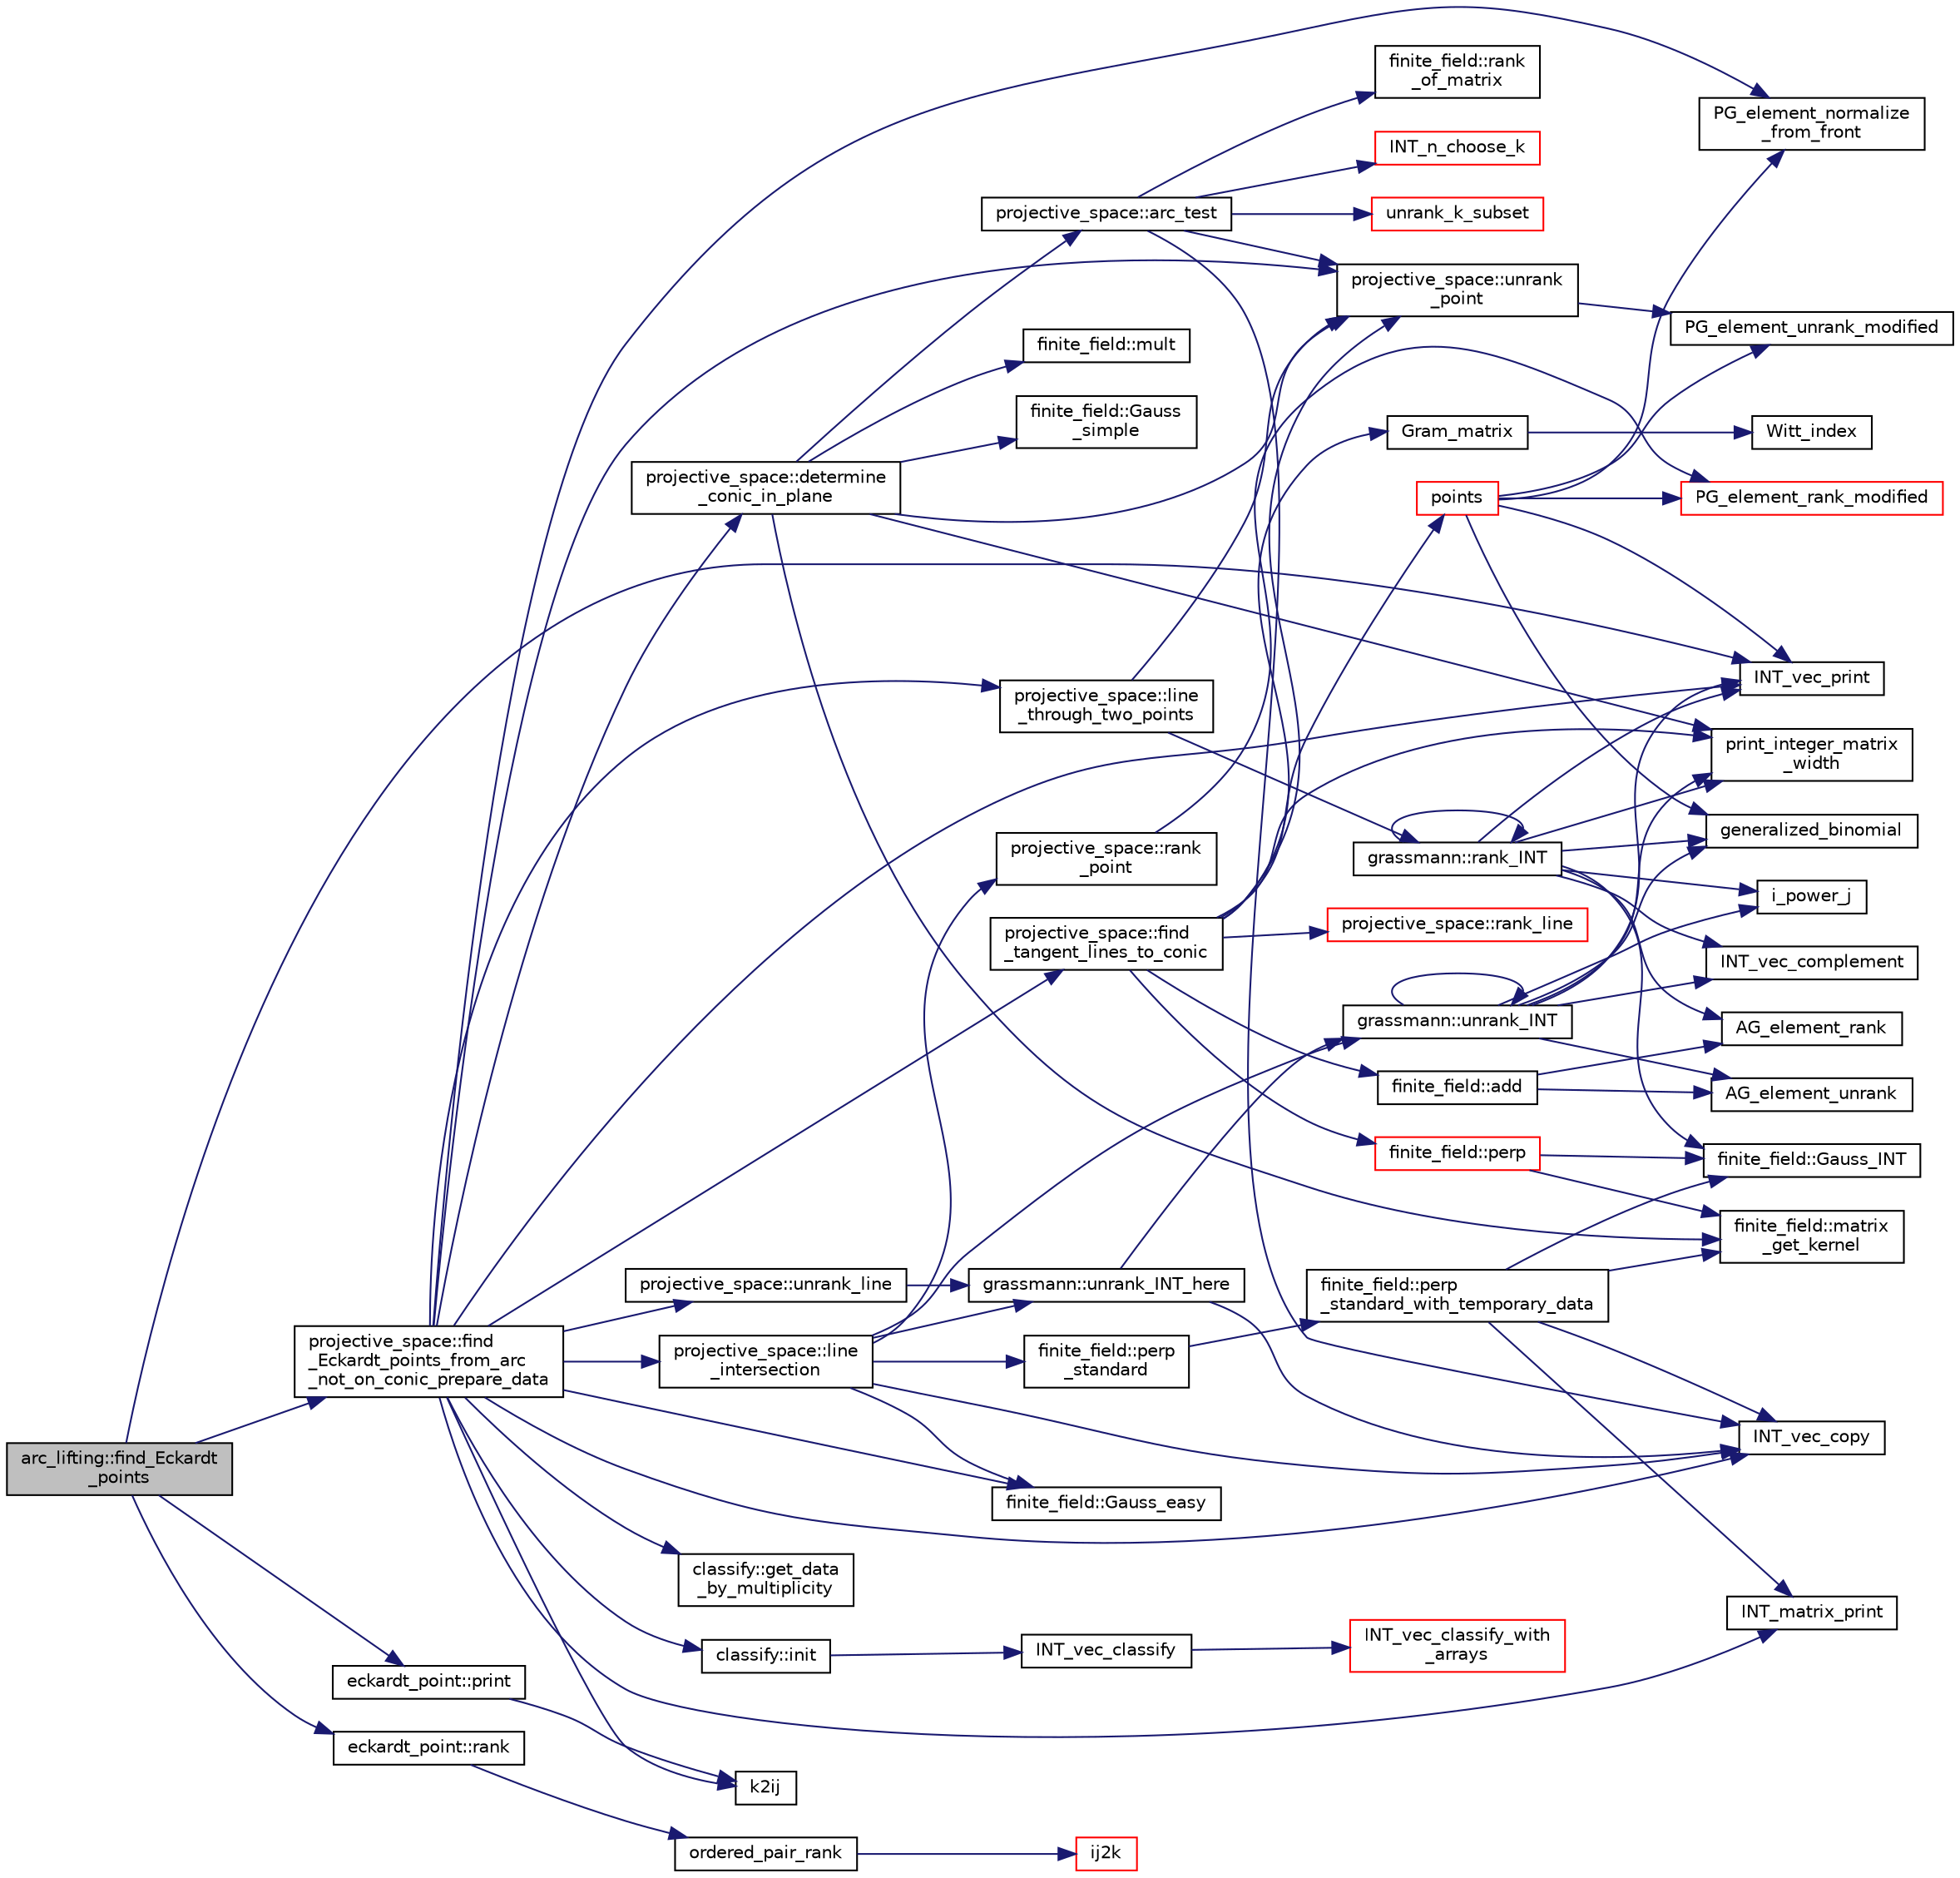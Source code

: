 digraph "arc_lifting::find_Eckardt_points"
{
  edge [fontname="Helvetica",fontsize="10",labelfontname="Helvetica",labelfontsize="10"];
  node [fontname="Helvetica",fontsize="10",shape=record];
  rankdir="LR";
  Node445 [label="arc_lifting::find_Eckardt\l_points",height=0.2,width=0.4,color="black", fillcolor="grey75", style="filled", fontcolor="black"];
  Node445 -> Node446 [color="midnightblue",fontsize="10",style="solid",fontname="Helvetica"];
  Node446 [label="projective_space::find\l_Eckardt_points_from_arc\l_not_on_conic_prepare_data",height=0.2,width=0.4,color="black", fillcolor="white", style="filled",URL="$d2/d17/classprojective__space.html#a0fc1d9c2df818d2ffa6750c2cb63c54c"];
  Node446 -> Node447 [color="midnightblue",fontsize="10",style="solid",fontname="Helvetica"];
  Node447 [label="INT_vec_print",height=0.2,width=0.4,color="black", fillcolor="white", style="filled",URL="$df/dbf/sajeeb_8_c.html#a79a5901af0b47dd0d694109543c027fe"];
  Node446 -> Node448 [color="midnightblue",fontsize="10",style="solid",fontname="Helvetica"];
  Node448 [label="projective_space::line\l_through_two_points",height=0.2,width=0.4,color="black", fillcolor="white", style="filled",URL="$d2/d17/classprojective__space.html#abbf3151422696b42f4c4b0b4090495d6"];
  Node448 -> Node449 [color="midnightblue",fontsize="10",style="solid",fontname="Helvetica"];
  Node449 [label="projective_space::unrank\l_point",height=0.2,width=0.4,color="black", fillcolor="white", style="filled",URL="$d2/d17/classprojective__space.html#a3cb7917af4c5f1590b660d4bf907e0fa"];
  Node449 -> Node450 [color="midnightblue",fontsize="10",style="solid",fontname="Helvetica"];
  Node450 [label="PG_element_unrank_modified",height=0.2,width=0.4,color="black", fillcolor="white", style="filled",URL="$d4/d67/geometry_8h.html#a83ae9b605d496f6a90345303f6efae64"];
  Node448 -> Node451 [color="midnightblue",fontsize="10",style="solid",fontname="Helvetica"];
  Node451 [label="grassmann::rank_INT",height=0.2,width=0.4,color="black", fillcolor="white", style="filled",URL="$df/d02/classgrassmann.html#a1fa95ce7ecebd48b04c7a0dc75491184"];
  Node451 -> Node452 [color="midnightblue",fontsize="10",style="solid",fontname="Helvetica"];
  Node452 [label="print_integer_matrix\l_width",height=0.2,width=0.4,color="black", fillcolor="white", style="filled",URL="$d5/db4/io__and__os_8h.html#aa78f3e73fc2179251bd15adbcc31573f"];
  Node451 -> Node453 [color="midnightblue",fontsize="10",style="solid",fontname="Helvetica"];
  Node453 [label="finite_field::Gauss_INT",height=0.2,width=0.4,color="black", fillcolor="white", style="filled",URL="$df/d5a/classfinite__field.html#adb676d2e80341b53751326e3a58beb11"];
  Node451 -> Node447 [color="midnightblue",fontsize="10",style="solid",fontname="Helvetica"];
  Node451 -> Node454 [color="midnightblue",fontsize="10",style="solid",fontname="Helvetica"];
  Node454 [label="INT_vec_complement",height=0.2,width=0.4,color="black", fillcolor="white", style="filled",URL="$d5/db4/io__and__os_8h.html#a2a0a724647575fcd3090c763985eb81a"];
  Node451 -> Node455 [color="midnightblue",fontsize="10",style="solid",fontname="Helvetica"];
  Node455 [label="i_power_j",height=0.2,width=0.4,color="black", fillcolor="white", style="filled",URL="$de/dc5/algebra__and__number__theory_8h.html#a39b321523e8957d701618bb5cac542b5"];
  Node451 -> Node456 [color="midnightblue",fontsize="10",style="solid",fontname="Helvetica"];
  Node456 [label="generalized_binomial",height=0.2,width=0.4,color="black", fillcolor="white", style="filled",URL="$d2/d7c/combinatorics_8_c.html#a24762dc22e45175d18ec1ec1d2556ae8"];
  Node451 -> Node451 [color="midnightblue",fontsize="10",style="solid",fontname="Helvetica"];
  Node451 -> Node457 [color="midnightblue",fontsize="10",style="solid",fontname="Helvetica"];
  Node457 [label="AG_element_rank",height=0.2,width=0.4,color="black", fillcolor="white", style="filled",URL="$d4/d67/geometry_8h.html#ab2ac908d07dd8038fd996e26bdc75c17"];
  Node446 -> Node458 [color="midnightblue",fontsize="10",style="solid",fontname="Helvetica"];
  Node458 [label="projective_space::line\l_intersection",height=0.2,width=0.4,color="black", fillcolor="white", style="filled",URL="$d2/d17/classprojective__space.html#addb4eb5baf4a1396e1b3f490bc5e7b9b"];
  Node458 -> Node459 [color="midnightblue",fontsize="10",style="solid",fontname="Helvetica"];
  Node459 [label="grassmann::unrank_INT",height=0.2,width=0.4,color="black", fillcolor="white", style="filled",URL="$df/d02/classgrassmann.html#a32079405b95a6da2ba1420567d762d64"];
  Node459 -> Node456 [color="midnightblue",fontsize="10",style="solid",fontname="Helvetica"];
  Node459 -> Node455 [color="midnightblue",fontsize="10",style="solid",fontname="Helvetica"];
  Node459 -> Node460 [color="midnightblue",fontsize="10",style="solid",fontname="Helvetica"];
  Node460 [label="AG_element_unrank",height=0.2,width=0.4,color="black", fillcolor="white", style="filled",URL="$d4/d67/geometry_8h.html#a4a33b86c87b2879b97cfa1327abe2885"];
  Node459 -> Node447 [color="midnightblue",fontsize="10",style="solid",fontname="Helvetica"];
  Node459 -> Node459 [color="midnightblue",fontsize="10",style="solid",fontname="Helvetica"];
  Node459 -> Node454 [color="midnightblue",fontsize="10",style="solid",fontname="Helvetica"];
  Node459 -> Node452 [color="midnightblue",fontsize="10",style="solid",fontname="Helvetica"];
  Node458 -> Node461 [color="midnightblue",fontsize="10",style="solid",fontname="Helvetica"];
  Node461 [label="finite_field::perp\l_standard",height=0.2,width=0.4,color="black", fillcolor="white", style="filled",URL="$df/d5a/classfinite__field.html#a2f5bc92908aea624a8d9179d2a9ba057"];
  Node461 -> Node462 [color="midnightblue",fontsize="10",style="solid",fontname="Helvetica"];
  Node462 [label="finite_field::perp\l_standard_with_temporary_data",height=0.2,width=0.4,color="black", fillcolor="white", style="filled",URL="$df/d5a/classfinite__field.html#aae3cca9b5f19ae969a9c5349d14f41c0"];
  Node462 -> Node463 [color="midnightblue",fontsize="10",style="solid",fontname="Helvetica"];
  Node463 [label="INT_vec_copy",height=0.2,width=0.4,color="black", fillcolor="white", style="filled",URL="$df/dbf/sajeeb_8_c.html#ac2d875e27e009af6ec04d17254d11075"];
  Node462 -> Node464 [color="midnightblue",fontsize="10",style="solid",fontname="Helvetica"];
  Node464 [label="INT_matrix_print",height=0.2,width=0.4,color="black", fillcolor="white", style="filled",URL="$d5/db4/io__and__os_8h.html#afd4180a24bef3a2b584668a4eaf607ff"];
  Node462 -> Node453 [color="midnightblue",fontsize="10",style="solid",fontname="Helvetica"];
  Node462 -> Node465 [color="midnightblue",fontsize="10",style="solid",fontname="Helvetica"];
  Node465 [label="finite_field::matrix\l_get_kernel",height=0.2,width=0.4,color="black", fillcolor="white", style="filled",URL="$df/d5a/classfinite__field.html#ac45780a927cee936df13d04d30d2d248"];
  Node458 -> Node466 [color="midnightblue",fontsize="10",style="solid",fontname="Helvetica"];
  Node466 [label="projective_space::rank\l_point",height=0.2,width=0.4,color="black", fillcolor="white", style="filled",URL="$d2/d17/classprojective__space.html#ae99e357b4a0ada3d5dcd07e13e65326a"];
  Node466 -> Node467 [color="midnightblue",fontsize="10",style="solid",fontname="Helvetica"];
  Node467 [label="PG_element_rank_modified",height=0.2,width=0.4,color="red", fillcolor="white", style="filled",URL="$d4/d67/geometry_8h.html#a9cd1a8bf5b88a038e33862f6c2c3dd36"];
  Node458 -> Node469 [color="midnightblue",fontsize="10",style="solid",fontname="Helvetica"];
  Node469 [label="grassmann::unrank_INT_here",height=0.2,width=0.4,color="black", fillcolor="white", style="filled",URL="$df/d02/classgrassmann.html#aa51bb30ed0feb7ad87d500b76e0b3cbe"];
  Node469 -> Node459 [color="midnightblue",fontsize="10",style="solid",fontname="Helvetica"];
  Node469 -> Node463 [color="midnightblue",fontsize="10",style="solid",fontname="Helvetica"];
  Node458 -> Node463 [color="midnightblue",fontsize="10",style="solid",fontname="Helvetica"];
  Node458 -> Node470 [color="midnightblue",fontsize="10",style="solid",fontname="Helvetica"];
  Node470 [label="finite_field::Gauss_easy",height=0.2,width=0.4,color="black", fillcolor="white", style="filled",URL="$df/d5a/classfinite__field.html#a32761bf6c4a41f24b7193352127db8e7"];
  Node446 -> Node471 [color="midnightblue",fontsize="10",style="solid",fontname="Helvetica"];
  Node471 [label="classify::init",height=0.2,width=0.4,color="black", fillcolor="white", style="filled",URL="$d9/d43/classclassify.html#afc24c64267d646d1f83ea39a7c66bde3"];
  Node471 -> Node472 [color="midnightblue",fontsize="10",style="solid",fontname="Helvetica"];
  Node472 [label="INT_vec_classify",height=0.2,width=0.4,color="black", fillcolor="white", style="filled",URL="$d5/de2/foundations_2data__structures_2data__structures_8h.html#ad4176bee048e4f036f8b9d6dd986e0f9"];
  Node472 -> Node473 [color="midnightblue",fontsize="10",style="solid",fontname="Helvetica"];
  Node473 [label="INT_vec_classify_with\l_arrays",height=0.2,width=0.4,color="red", fillcolor="white", style="filled",URL="$d4/dd7/sorting_8_c.html#a1b3700c1d369b8a37593a1c2f31cc9d7"];
  Node446 -> Node484 [color="midnightblue",fontsize="10",style="solid",fontname="Helvetica"];
  Node484 [label="classify::get_data\l_by_multiplicity",height=0.2,width=0.4,color="black", fillcolor="white", style="filled",URL="$d9/d43/classclassify.html#aabcac177dd0cd34178da9a0e9252d5d9"];
  Node446 -> Node463 [color="midnightblue",fontsize="10",style="solid",fontname="Helvetica"];
  Node446 -> Node485 [color="midnightblue",fontsize="10",style="solid",fontname="Helvetica"];
  Node485 [label="k2ij",height=0.2,width=0.4,color="black", fillcolor="white", style="filled",URL="$df/dbf/sajeeb_8_c.html#a94379148acec1c2aeedad1903aa0756a"];
  Node446 -> Node486 [color="midnightblue",fontsize="10",style="solid",fontname="Helvetica"];
  Node486 [label="projective_space::determine\l_conic_in_plane",height=0.2,width=0.4,color="black", fillcolor="white", style="filled",URL="$d2/d17/classprojective__space.html#ad37dfe343cac13cc6c90e1fabf77ce14"];
  Node486 -> Node487 [color="midnightblue",fontsize="10",style="solid",fontname="Helvetica"];
  Node487 [label="projective_space::arc_test",height=0.2,width=0.4,color="black", fillcolor="white", style="filled",URL="$d2/d17/classprojective__space.html#a065c2c15235080040332e0b5ea5b5a60"];
  Node487 -> Node449 [color="midnightblue",fontsize="10",style="solid",fontname="Helvetica"];
  Node487 -> Node488 [color="midnightblue",fontsize="10",style="solid",fontname="Helvetica"];
  Node488 [label="INT_n_choose_k",height=0.2,width=0.4,color="red", fillcolor="white", style="filled",URL="$d2/d7c/combinatorics_8_c.html#aa74adc702e59feadb839f44c0aaec8f6"];
  Node487 -> Node490 [color="midnightblue",fontsize="10",style="solid",fontname="Helvetica"];
  Node490 [label="unrank_k_subset",height=0.2,width=0.4,color="red", fillcolor="white", style="filled",URL="$d2/d7c/combinatorics_8_c.html#a709dbec12f4da5bb02b9352d45a2c77d"];
  Node487 -> Node463 [color="midnightblue",fontsize="10",style="solid",fontname="Helvetica"];
  Node487 -> Node491 [color="midnightblue",fontsize="10",style="solid",fontname="Helvetica"];
  Node491 [label="finite_field::rank\l_of_matrix",height=0.2,width=0.4,color="black", fillcolor="white", style="filled",URL="$df/d5a/classfinite__field.html#ab66d0dc9e1c186422ef4988283e41b6f"];
  Node486 -> Node449 [color="midnightblue",fontsize="10",style="solid",fontname="Helvetica"];
  Node486 -> Node452 [color="midnightblue",fontsize="10",style="solid",fontname="Helvetica"];
  Node486 -> Node492 [color="midnightblue",fontsize="10",style="solid",fontname="Helvetica"];
  Node492 [label="finite_field::mult",height=0.2,width=0.4,color="black", fillcolor="white", style="filled",URL="$df/d5a/classfinite__field.html#a24fb5917aa6d4d656fd855b7f44a13b0"];
  Node486 -> Node493 [color="midnightblue",fontsize="10",style="solid",fontname="Helvetica"];
  Node493 [label="finite_field::Gauss\l_simple",height=0.2,width=0.4,color="black", fillcolor="white", style="filled",URL="$df/d5a/classfinite__field.html#aba4950590e24a1ce323f292cf47b3307"];
  Node486 -> Node465 [color="midnightblue",fontsize="10",style="solid",fontname="Helvetica"];
  Node446 -> Node494 [color="midnightblue",fontsize="10",style="solid",fontname="Helvetica"];
  Node494 [label="PG_element_normalize\l_from_front",height=0.2,width=0.4,color="black", fillcolor="white", style="filled",URL="$d4/d67/geometry_8h.html#af675caf5f9975573455c8d93cb56bf95"];
  Node446 -> Node495 [color="midnightblue",fontsize="10",style="solid",fontname="Helvetica"];
  Node495 [label="projective_space::find\l_tangent_lines_to_conic",height=0.2,width=0.4,color="black", fillcolor="white", style="filled",URL="$d2/d17/classprojective__space.html#a5466280662eb757e4361e5b91e9a3b0b"];
  Node495 -> Node496 [color="midnightblue",fontsize="10",style="solid",fontname="Helvetica"];
  Node496 [label="Gram_matrix",height=0.2,width=0.4,color="black", fillcolor="white", style="filled",URL="$d4/d67/geometry_8h.html#ac12dc10369b65c42bea69e71edb126a1"];
  Node496 -> Node497 [color="midnightblue",fontsize="10",style="solid",fontname="Helvetica"];
  Node497 [label="Witt_index",height=0.2,width=0.4,color="black", fillcolor="white", style="filled",URL="$db/da0/lib_2foundations_2geometry_2orthogonal__points_8_c.html#ab3483ecb9859a6758f82b5327da50534"];
  Node495 -> Node498 [color="midnightblue",fontsize="10",style="solid",fontname="Helvetica"];
  Node498 [label="finite_field::add",height=0.2,width=0.4,color="black", fillcolor="white", style="filled",URL="$df/d5a/classfinite__field.html#a8f12328a27500f3c7be0c849ebbc9d14"];
  Node498 -> Node460 [color="midnightblue",fontsize="10",style="solid",fontname="Helvetica"];
  Node498 -> Node457 [color="midnightblue",fontsize="10",style="solid",fontname="Helvetica"];
  Node495 -> Node449 [color="midnightblue",fontsize="10",style="solid",fontname="Helvetica"];
  Node495 -> Node499 [color="midnightblue",fontsize="10",style="solid",fontname="Helvetica"];
  Node499 [label="points",height=0.2,width=0.4,color="red", fillcolor="white", style="filled",URL="$d7/d83/points_8_c.html#a8a498513b4415e1a4628a70fb6b26817"];
  Node499 -> Node456 [color="midnightblue",fontsize="10",style="solid",fontname="Helvetica"];
  Node499 -> Node450 [color="midnightblue",fontsize="10",style="solid",fontname="Helvetica"];
  Node499 -> Node447 [color="midnightblue",fontsize="10",style="solid",fontname="Helvetica"];
  Node499 -> Node494 [color="midnightblue",fontsize="10",style="solid",fontname="Helvetica"];
  Node499 -> Node467 [color="midnightblue",fontsize="10",style="solid",fontname="Helvetica"];
  Node495 -> Node501 [color="midnightblue",fontsize="10",style="solid",fontname="Helvetica"];
  Node501 [label="finite_field::perp",height=0.2,width=0.4,color="red", fillcolor="white", style="filled",URL="$df/d5a/classfinite__field.html#a7f4cbb62d037e07893f3c868eea3b818"];
  Node501 -> Node453 [color="midnightblue",fontsize="10",style="solid",fontname="Helvetica"];
  Node501 -> Node465 [color="midnightblue",fontsize="10",style="solid",fontname="Helvetica"];
  Node495 -> Node452 [color="midnightblue",fontsize="10",style="solid",fontname="Helvetica"];
  Node495 -> Node503 [color="midnightblue",fontsize="10",style="solid",fontname="Helvetica"];
  Node503 [label="projective_space::rank_line",height=0.2,width=0.4,color="red", fillcolor="white", style="filled",URL="$d2/d17/classprojective__space.html#a13922a8a1d53b619956470bd7e0b04ab"];
  Node446 -> Node505 [color="midnightblue",fontsize="10",style="solid",fontname="Helvetica"];
  Node505 [label="projective_space::unrank_line",height=0.2,width=0.4,color="black", fillcolor="white", style="filled",URL="$d2/d17/classprojective__space.html#abdc61b40bc8adc18628e1d3a1755dcae"];
  Node505 -> Node469 [color="midnightblue",fontsize="10",style="solid",fontname="Helvetica"];
  Node446 -> Node464 [color="midnightblue",fontsize="10",style="solid",fontname="Helvetica"];
  Node446 -> Node449 [color="midnightblue",fontsize="10",style="solid",fontname="Helvetica"];
  Node446 -> Node470 [color="midnightblue",fontsize="10",style="solid",fontname="Helvetica"];
  Node445 -> Node506 [color="midnightblue",fontsize="10",style="solid",fontname="Helvetica"];
  Node506 [label="eckardt_point::print",height=0.2,width=0.4,color="black", fillcolor="white", style="filled",URL="$d6/d2e/classeckardt__point.html#aeb291944e3d18d5ce113c54426f62ba0"];
  Node506 -> Node485 [color="midnightblue",fontsize="10",style="solid",fontname="Helvetica"];
  Node445 -> Node507 [color="midnightblue",fontsize="10",style="solid",fontname="Helvetica"];
  Node507 [label="eckardt_point::rank",height=0.2,width=0.4,color="black", fillcolor="white", style="filled",URL="$d6/d2e/classeckardt__point.html#a8b195ee81c51b60b7a6ef5e69aab1d8d"];
  Node507 -> Node508 [color="midnightblue",fontsize="10",style="solid",fontname="Helvetica"];
  Node508 [label="ordered_pair_rank",height=0.2,width=0.4,color="black", fillcolor="white", style="filled",URL="$d2/d7c/combinatorics_8_c.html#a01ef309e6a72450dca058893da5e039d"];
  Node508 -> Node509 [color="midnightblue",fontsize="10",style="solid",fontname="Helvetica"];
  Node509 [label="ij2k",height=0.2,width=0.4,color="red", fillcolor="white", style="filled",URL="$d2/d7c/combinatorics_8_c.html#a68a0fe85ad4b80a9220cb33f9c4c0042"];
  Node445 -> Node447 [color="midnightblue",fontsize="10",style="solid",fontname="Helvetica"];
}
